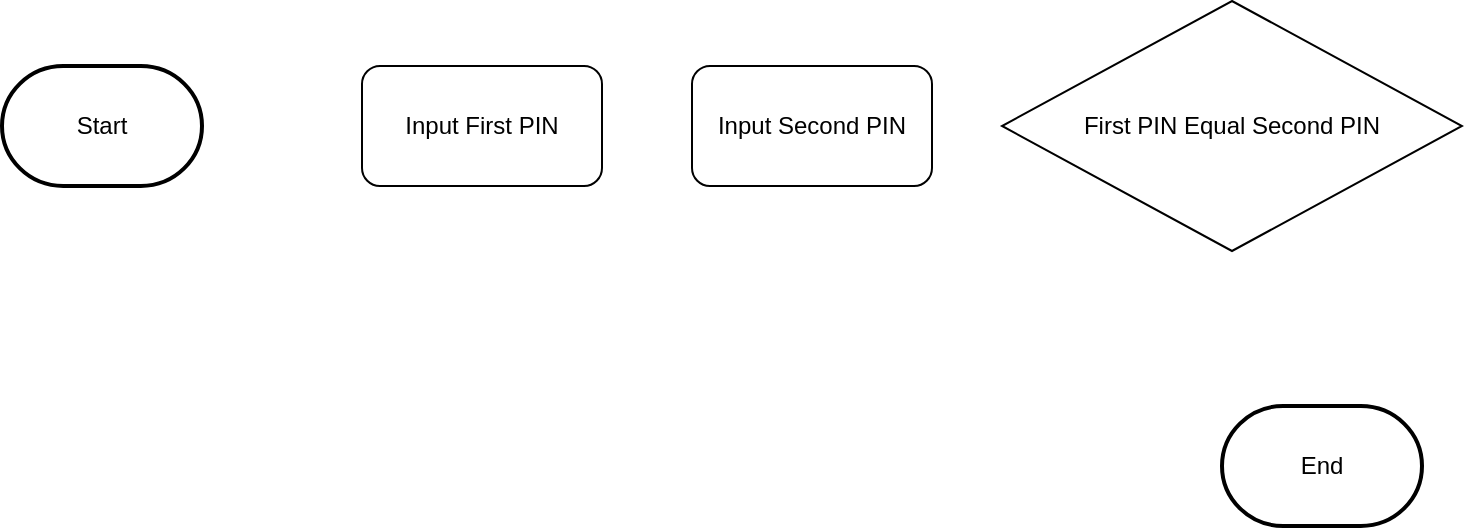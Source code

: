 <mxfile version="21.5.2" type="github">
  <diagram name="Page-1" id="S_5UcloJdrkqcEwTRNHH">
    <mxGraphModel dx="1233" dy="945" grid="1" gridSize="10" guides="1" tooltips="1" connect="1" arrows="1" fold="1" page="1" pageScale="1" pageWidth="850" pageHeight="1100" math="0" shadow="0">
      <root>
        <mxCell id="0" />
        <mxCell id="1" parent="0" />
        <mxCell id="jBn2qPrG-wRivbDhKniw-2" value="Start" style="strokeWidth=2;html=1;shape=mxgraph.flowchart.terminator;whiteSpace=wrap;" parent="1" vertex="1">
          <mxGeometry x="80" y="310" width="100" height="60" as="geometry" />
        </mxCell>
        <mxCell id="jBn2qPrG-wRivbDhKniw-3" value="End" style="strokeWidth=2;html=1;shape=mxgraph.flowchart.terminator;whiteSpace=wrap;" parent="1" vertex="1">
          <mxGeometry x="690" y="480" width="100" height="60" as="geometry" />
        </mxCell>
        <mxCell id="jBn2qPrG-wRivbDhKniw-5" value="Input First PIN" style="rounded=1;whiteSpace=wrap;html=1;" parent="1" vertex="1">
          <mxGeometry x="260" y="310" width="120" height="60" as="geometry" />
        </mxCell>
        <mxCell id="jBn2qPrG-wRivbDhKniw-6" value="Input Second PIN" style="rounded=1;whiteSpace=wrap;html=1;" parent="1" vertex="1">
          <mxGeometry x="425" y="310" width="120" height="60" as="geometry" />
        </mxCell>
        <mxCell id="jBn2qPrG-wRivbDhKniw-7" value="First PIN Equal Second PIN" style="rhombus;whiteSpace=wrap;html=1;" parent="1" vertex="1">
          <mxGeometry x="580" y="277.5" width="230" height="125" as="geometry" />
        </mxCell>
      </root>
    </mxGraphModel>
  </diagram>
</mxfile>
